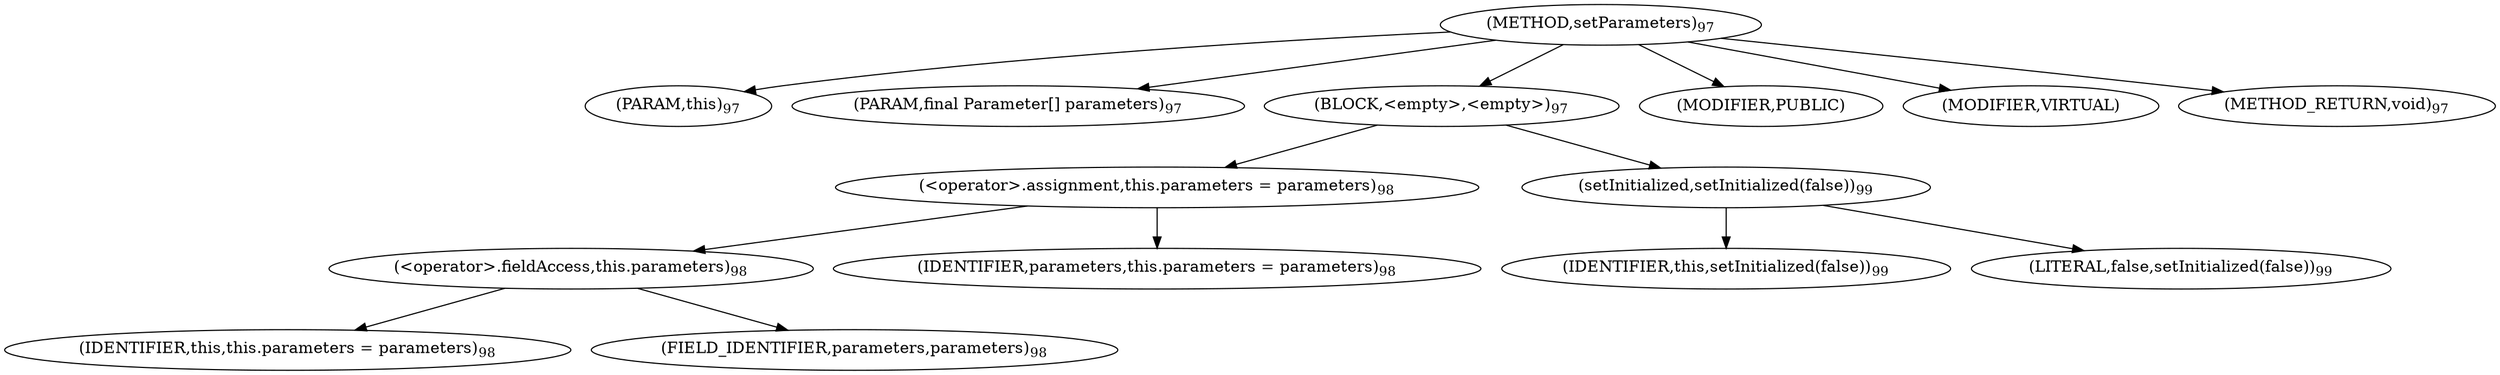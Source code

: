 digraph "setParameters" {  
"30" [label = <(METHOD,setParameters)<SUB>97</SUB>> ]
"8" [label = <(PARAM,this)<SUB>97</SUB>> ]
"31" [label = <(PARAM,final Parameter[] parameters)<SUB>97</SUB>> ]
"32" [label = <(BLOCK,&lt;empty&gt;,&lt;empty&gt;)<SUB>97</SUB>> ]
"33" [label = <(&lt;operator&gt;.assignment,this.parameters = parameters)<SUB>98</SUB>> ]
"34" [label = <(&lt;operator&gt;.fieldAccess,this.parameters)<SUB>98</SUB>> ]
"7" [label = <(IDENTIFIER,this,this.parameters = parameters)<SUB>98</SUB>> ]
"35" [label = <(FIELD_IDENTIFIER,parameters,parameters)<SUB>98</SUB>> ]
"36" [label = <(IDENTIFIER,parameters,this.parameters = parameters)<SUB>98</SUB>> ]
"37" [label = <(setInitialized,setInitialized(false))<SUB>99</SUB>> ]
"9" [label = <(IDENTIFIER,this,setInitialized(false))<SUB>99</SUB>> ]
"38" [label = <(LITERAL,false,setInitialized(false))<SUB>99</SUB>> ]
"39" [label = <(MODIFIER,PUBLIC)> ]
"40" [label = <(MODIFIER,VIRTUAL)> ]
"41" [label = <(METHOD_RETURN,void)<SUB>97</SUB>> ]
  "30" -> "8" 
  "30" -> "31" 
  "30" -> "32" 
  "30" -> "39" 
  "30" -> "40" 
  "30" -> "41" 
  "32" -> "33" 
  "32" -> "37" 
  "33" -> "34" 
  "33" -> "36" 
  "34" -> "7" 
  "34" -> "35" 
  "37" -> "9" 
  "37" -> "38" 
}
